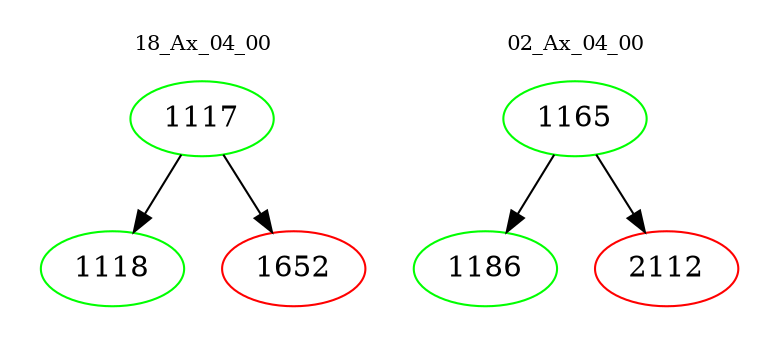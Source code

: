 digraph{
subgraph cluster_0 {
color = white
label = "18_Ax_04_00";
fontsize=10;
T0_1117 [label="1117", color="green"]
T0_1117 -> T0_1118 [color="black"]
T0_1118 [label="1118", color="green"]
T0_1117 -> T0_1652 [color="black"]
T0_1652 [label="1652", color="red"]
}
subgraph cluster_1 {
color = white
label = "02_Ax_04_00";
fontsize=10;
T1_1165 [label="1165", color="green"]
T1_1165 -> T1_1186 [color="black"]
T1_1186 [label="1186", color="green"]
T1_1165 -> T1_2112 [color="black"]
T1_2112 [label="2112", color="red"]
}
}

